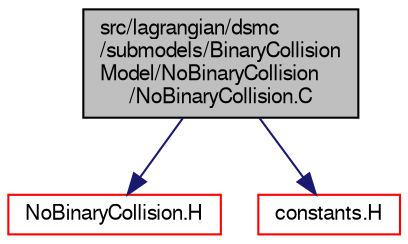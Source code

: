 digraph "src/lagrangian/dsmc/submodels/BinaryCollisionModel/NoBinaryCollision/NoBinaryCollision.C"
{
  bgcolor="transparent";
  edge [fontname="FreeSans",fontsize="10",labelfontname="FreeSans",labelfontsize="10"];
  node [fontname="FreeSans",fontsize="10",shape=record];
  Node0 [label="src/lagrangian/dsmc\l/submodels/BinaryCollision\lModel/NoBinaryCollision\l/NoBinaryCollision.C",height=0.2,width=0.4,color="black", fillcolor="grey75", style="filled", fontcolor="black"];
  Node0 -> Node1 [color="midnightblue",fontsize="10",style="solid",fontname="FreeSans"];
  Node1 [label="NoBinaryCollision.H",height=0.2,width=0.4,color="red",URL="$a05081.html"];
  Node0 -> Node87 [color="midnightblue",fontsize="10",style="solid",fontname="FreeSans"];
  Node87 [label="constants.H",height=0.2,width=0.4,color="red",URL="$a10217.html"];
}

